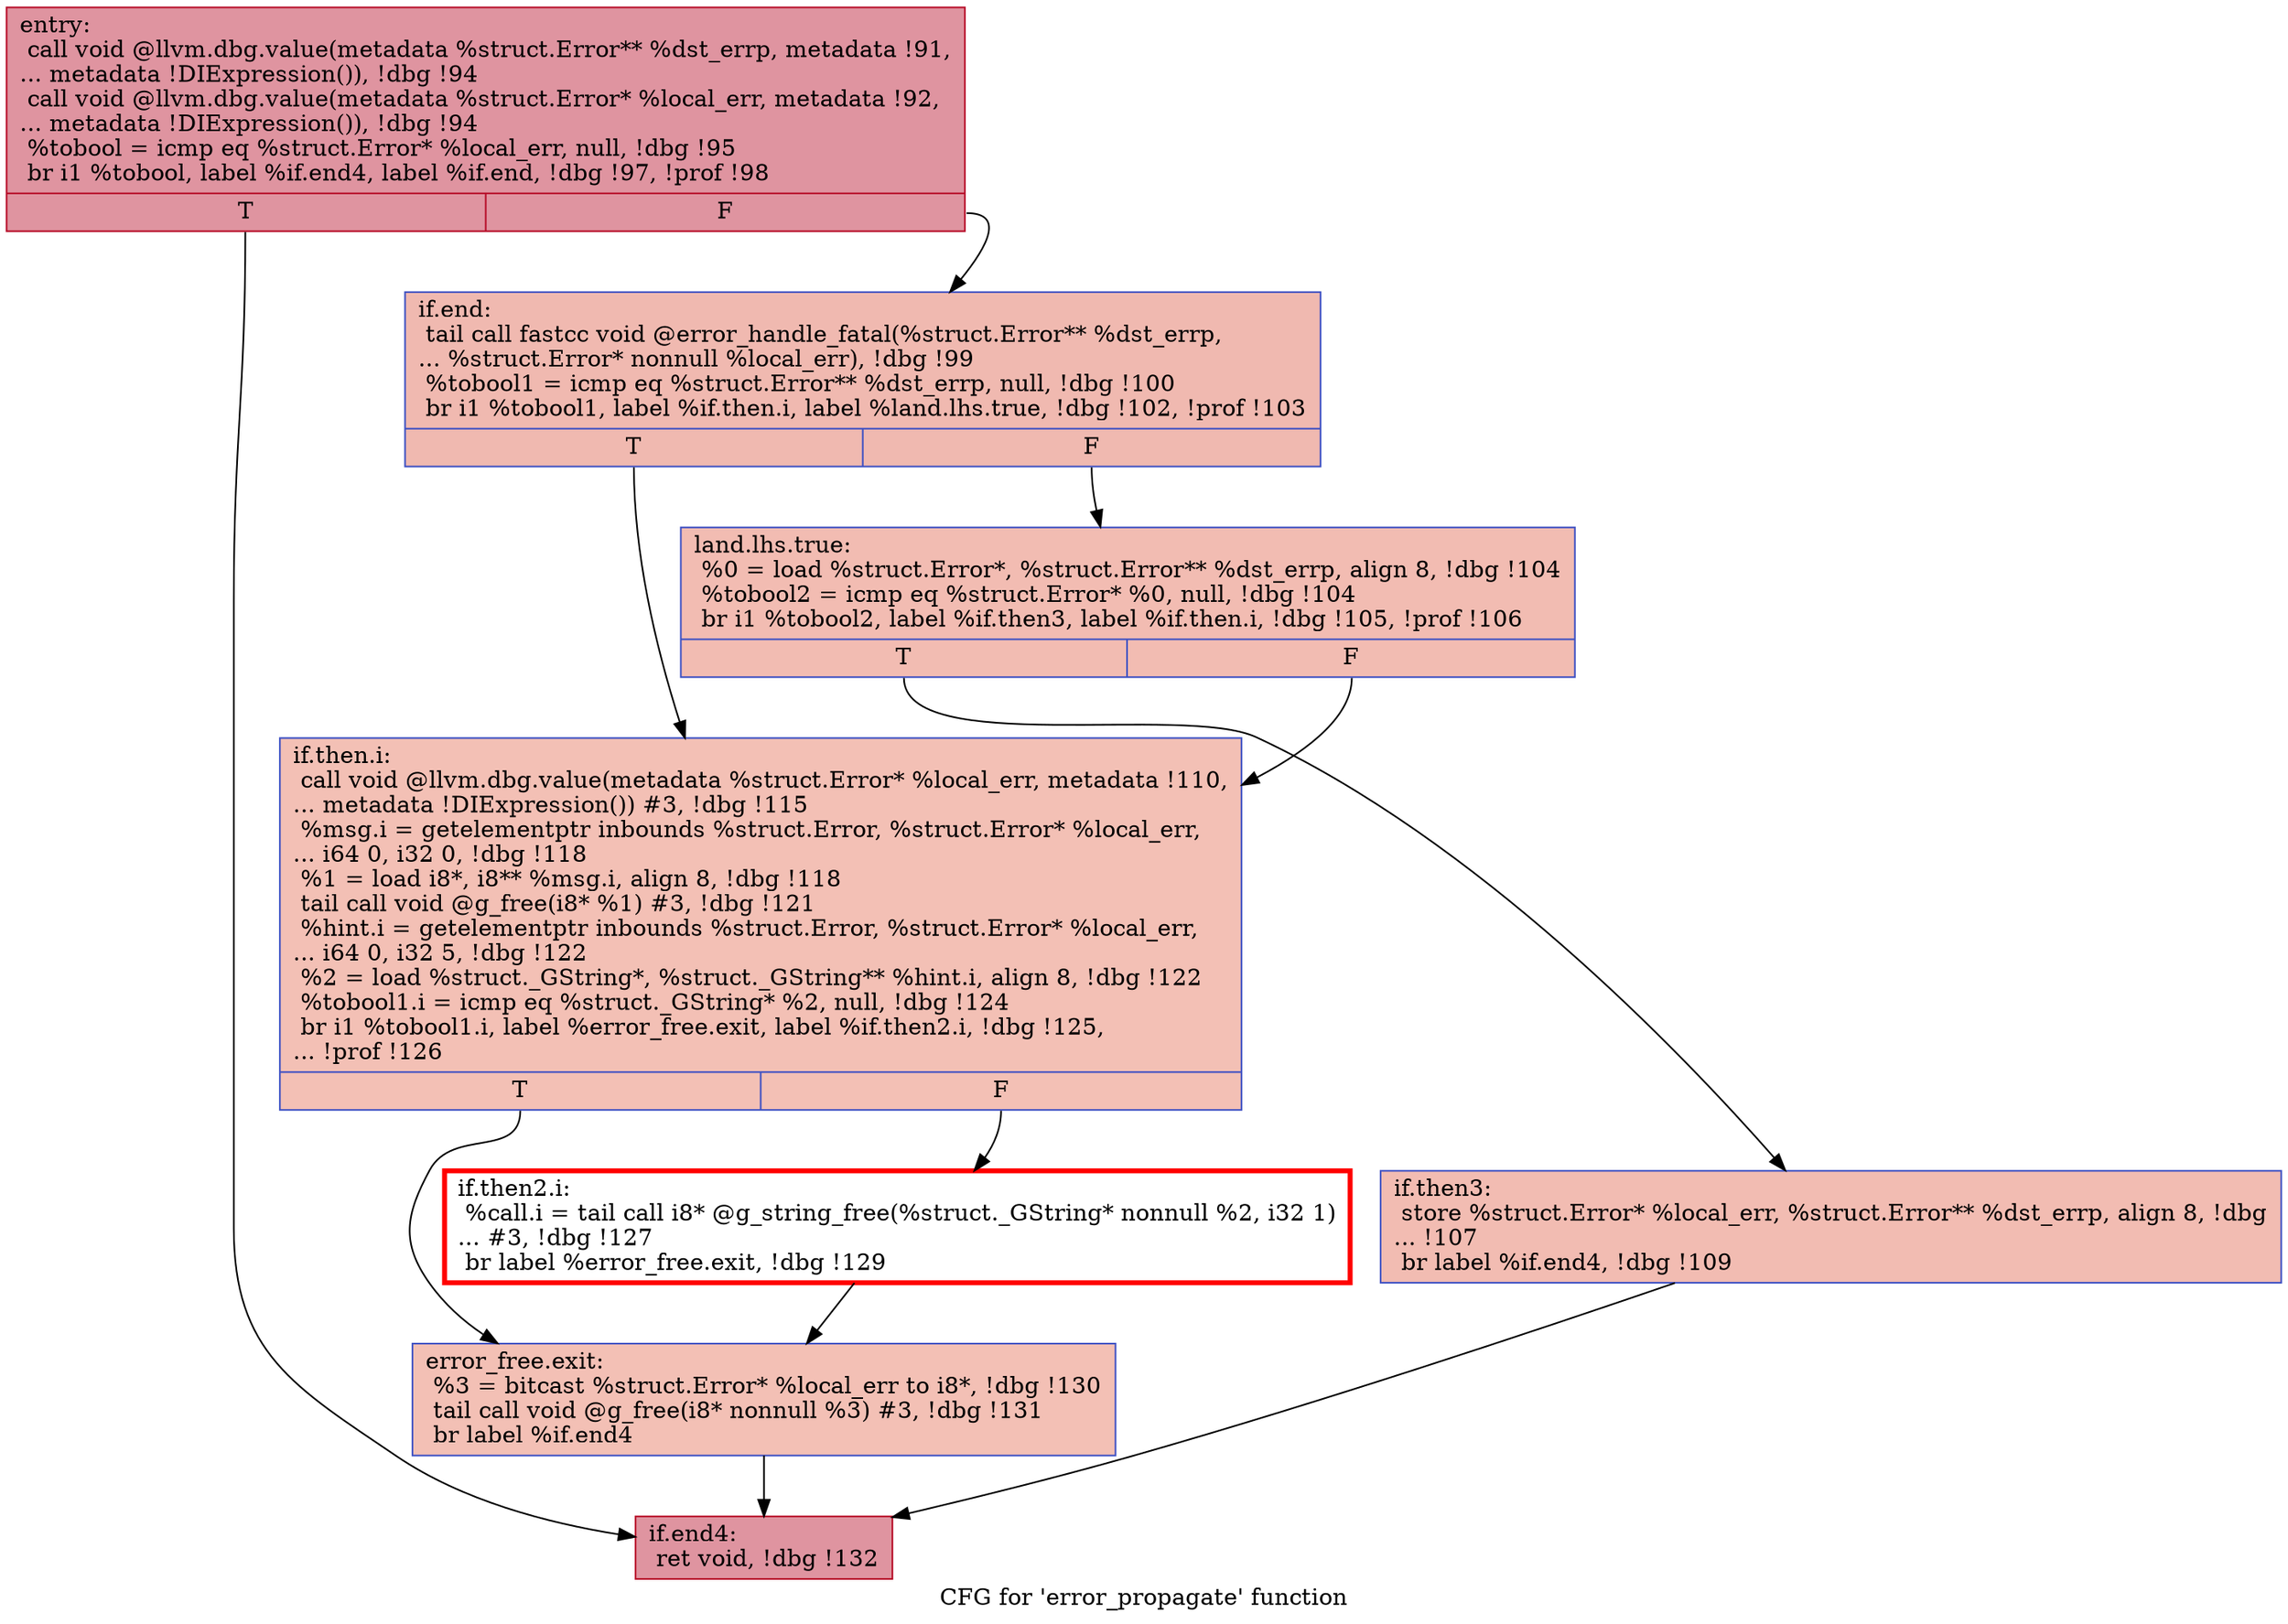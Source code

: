 digraph "CFG for 'error_propagate' function" {
	label="CFG for 'error_propagate' function";

	Node0x55bf8ec23690 [shape=record,color="#b70d28ff", style=filled, fillcolor="#b70d2870",label="{entry:\l  call void @llvm.dbg.value(metadata %struct.Error** %dst_errp, metadata !91,\l... metadata !DIExpression()), !dbg !94\l  call void @llvm.dbg.value(metadata %struct.Error* %local_err, metadata !92,\l... metadata !DIExpression()), !dbg !94\l  %tobool = icmp eq %struct.Error* %local_err, null, !dbg !95\l  br i1 %tobool, label %if.end4, label %if.end, !dbg !97, !prof !98\l|{<s0>T|<s1>F}}"];
	Node0x55bf8ec23690:s0 -> Node0x55bf8ec25250;
	Node0x55bf8ec23690:s1 -> Node0x55bf8ec24a50;
	Node0x55bf8ec24a50 [shape=record,color="#3d50c3ff", style=filled, fillcolor="#de614d70",label="{if.end:                                           \l  tail call fastcc void @error_handle_fatal(%struct.Error** %dst_errp,\l... %struct.Error* nonnull %local_err), !dbg !99\l  %tobool1 = icmp eq %struct.Error** %dst_errp, null, !dbg !100\l  br i1 %tobool1, label %if.then.i, label %land.lhs.true, !dbg !102, !prof !103\l|{<s0>T|<s1>F}}"];
	Node0x55bf8ec24a50:s0 -> Node0x55bf8ed2f950;
	Node0x55bf8ec24a50:s1 -> Node0x55bf8ec228d0;
	Node0x55bf8ec228d0 [shape=record,color="#3d50c3ff", style=filled, fillcolor="#e1675170",label="{land.lhs.true:                                    \l  %0 = load %struct.Error*, %struct.Error** %dst_errp, align 8, !dbg !104\l  %tobool2 = icmp eq %struct.Error* %0, null, !dbg !104\l  br i1 %tobool2, label %if.then3, label %if.then.i, !dbg !105, !prof !106\l|{<s0>T|<s1>F}}"];
	Node0x55bf8ec228d0:s0 -> Node0x55bf8eb3f910;
	Node0x55bf8ec228d0:s1 -> Node0x55bf8ed2f950;
	Node0x55bf8eb3f910 [shape=record,color="#3d50c3ff", style=filled, fillcolor="#e1675170",label="{if.then3:                                         \l  store %struct.Error* %local_err, %struct.Error** %dst_errp, align 8, !dbg\l... !107\l  br label %if.end4, !dbg !109\l}"];
	Node0x55bf8eb3f910 -> Node0x55bf8ec25250;
	Node0x55bf8ed2f950 [shape=record,color="#3d50c3ff", style=filled, fillcolor="#e5705870",label="{if.then.i:                                        \l  call void @llvm.dbg.value(metadata %struct.Error* %local_err, metadata !110,\l... metadata !DIExpression()) #3, !dbg !115\l  %msg.i = getelementptr inbounds %struct.Error, %struct.Error* %local_err,\l... i64 0, i32 0, !dbg !118\l  %1 = load i8*, i8** %msg.i, align 8, !dbg !118\l  tail call void @g_free(i8* %1) #3, !dbg !121\l  %hint.i = getelementptr inbounds %struct.Error, %struct.Error* %local_err,\l... i64 0, i32 5, !dbg !122\l  %2 = load %struct._GString*, %struct._GString** %hint.i, align 8, !dbg !122\l  %tobool1.i = icmp eq %struct._GString* %2, null, !dbg !124\l  br i1 %tobool1.i, label %error_free.exit, label %if.then2.i, !dbg !125,\l... !prof !126\l|{<s0>T|<s1>F}}"];
	Node0x55bf8ed2f950:s0 -> Node0x55bf8ec104c0;
	Node0x55bf8ed2f950:s1 -> Node0x55bf8ec20120;
	Node0x55bf8ec20120 [shape=record,penwidth=3.0, color="red",label="{if.then2.i:                                       \l  %call.i = tail call i8* @g_string_free(%struct._GString* nonnull %2, i32 1)\l... #3, !dbg !127\l  br label %error_free.exit, !dbg !129\l}"];
	Node0x55bf8ec20120 -> Node0x55bf8ec104c0;
	Node0x55bf8ec104c0 [shape=record,color="#3d50c3ff", style=filled, fillcolor="#e5705870",label="{error_free.exit:                                  \l  %3 = bitcast %struct.Error* %local_err to i8*, !dbg !130\l  tail call void @g_free(i8* nonnull %3) #3, !dbg !131\l  br label %if.end4\l}"];
	Node0x55bf8ec104c0 -> Node0x55bf8ec25250;
	Node0x55bf8ec25250 [shape=record,color="#b70d28ff", style=filled, fillcolor="#b70d2870",label="{if.end4:                                          \l  ret void, !dbg !132\l}"];
}
